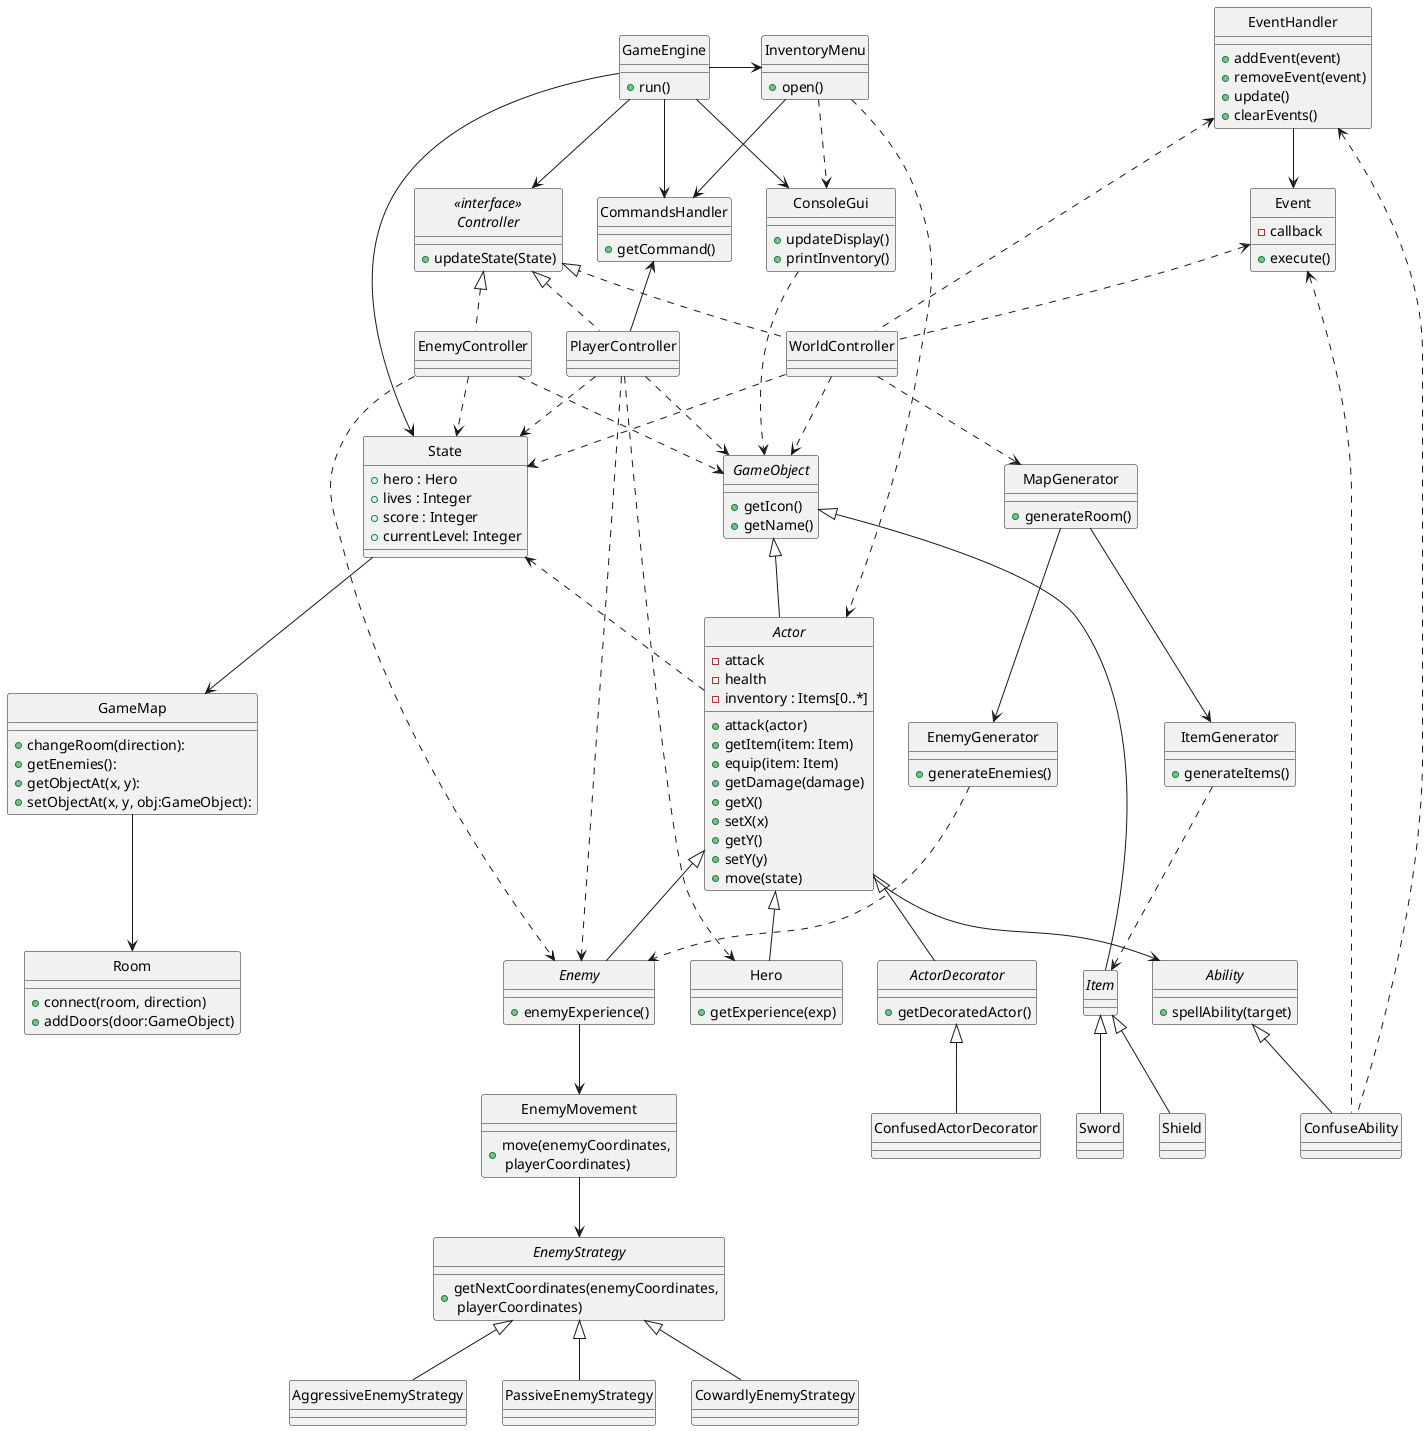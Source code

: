 @startuml
skinparam style strictuml

ConsoleGui  <-- GameEngine

class ConsoleGui {
+updateDisplay()
+printInventory()
}

class CommandsHandler {
+getCommand()
}

class GameEngine {
+run()
}


GameEngine --> "<<interface>>\nController"
GameEngine -> CommandsHandler
GameEngine --> State


abstract class GameObject {
+getIcon()
+getName()
}

EnemyController ..> GameObject
PlayerController ..> GameObject
WorldController ..> GameObject

GameObject <|-- Actor
GameObject <|-- Item
abstract class Item {
}



Item <|-- Sword
class Sword {
}
Item <|-- Shield
class Shield {
}

'abstract class GameObject {
'}

abstract class Actor {
-attack
-health
-inventory : Items[0..*]
+attack(actor)
+getItem(item: Item)
+equip(item: Item)
+getDamage(damage)
+getX()
+setX(x)
+getY()
+setY(y)
+move(state)
}


'"<<interface>>\nController"
interface "<<interface>>\nController" {
+updateState(State)
}

"<<interface>>\nController" <|.. EnemyController
EnemyController ..> State
EnemyController ...> Enemy
class EnemyController {
}

"<<interface>>\nController" <|.. WorldController
WorldController ..> State
'WorldController ..> Item
class WorldController {
}

"<<interface>>\nController" <|.. PlayerController
PlayerController ..> State
PlayerController ..> Hero
PlayerController ..> Enemy
class PlayerController {
}
CommandsHandler <- PlayerController


GameEngine -> InventoryMenu
InventoryMenu ..> Actor
InventoryMenu --> CommandsHandler
InventoryMenu ..> ConsoleGui
ConsoleGui ...> GameObject
class InventoryMenu {
+open()
}


Actor <|-- Hero
class Hero {
+getExperience(exp)
}


Actor <|-- Enemy
abstract class Enemy {
+enemyExperience()
}

class State {
+hero : Hero
+lives : Integer
+score : Integer
+currentLevel: Integer
}
State --> GameMap



WorldController ..> MapGenerator

class ItemGenerator {
+generateItems()
}
ItemGenerator ..> Item

class EnemyGenerator {
+generateEnemies()
}
EnemyGenerator ..> Enemy
class MapGenerator {
+generateRoom()
}
MapGenerator --> EnemyGenerator
MapGenerator --> ItemGenerator

class GameMap {
+changeRoom(direction):
+getEnemies():
+getObjectAt(x, y):
+setObjectAt(x, y, obj:GameObject):
}
GameMap --> Room

class Room {
+connect(room, direction)
+addDoors(door:GameObject)
}

State <.. Actor

abstract class EnemyStrategy {
+getNextCoordinates(enemyCoordinates,\n playerCoordinates)
}

EnemyStrategy <|-- AggressiveEnemyStrategy
EnemyStrategy <|-- PassiveEnemyStrategy
EnemyStrategy <|-- CowardlyEnemyStrategy

class AggressiveEnemyStrategy {
}
class PassiveEnemyStrategy {
}
class CowardlyEnemyStrategy {
}

class EnemyMovement {
+move(enemyCoordinates,\n playerCoordinates)
}

EnemyMovement --> EnemyStrategy
Enemy --> EnemyMovement


abstract class ActorDecorator {
+getDecoratedActor()
}

class ConfusedActorDecorator {
}

 Actor <|-- ActorDecorator
 ActorDecorator <|-- ConfusedActorDecorator


Actor --> Ability
abstract class Ability {
+spellAbility(target)
}

class ConfuseAbility {
}
Event <.. ConfuseAbility
EventHandler <.. ConfuseAbility

Event <.. WorldController
EventHandler <.. WorldController


Ability <|-- ConfuseAbility

class Event {
-callback
+execute()
}

EventHandler --> Event
class EventHandler {
+addEvent(event)
+removeEvent(event)
+update()
+clearEvents()
}

@enduml
